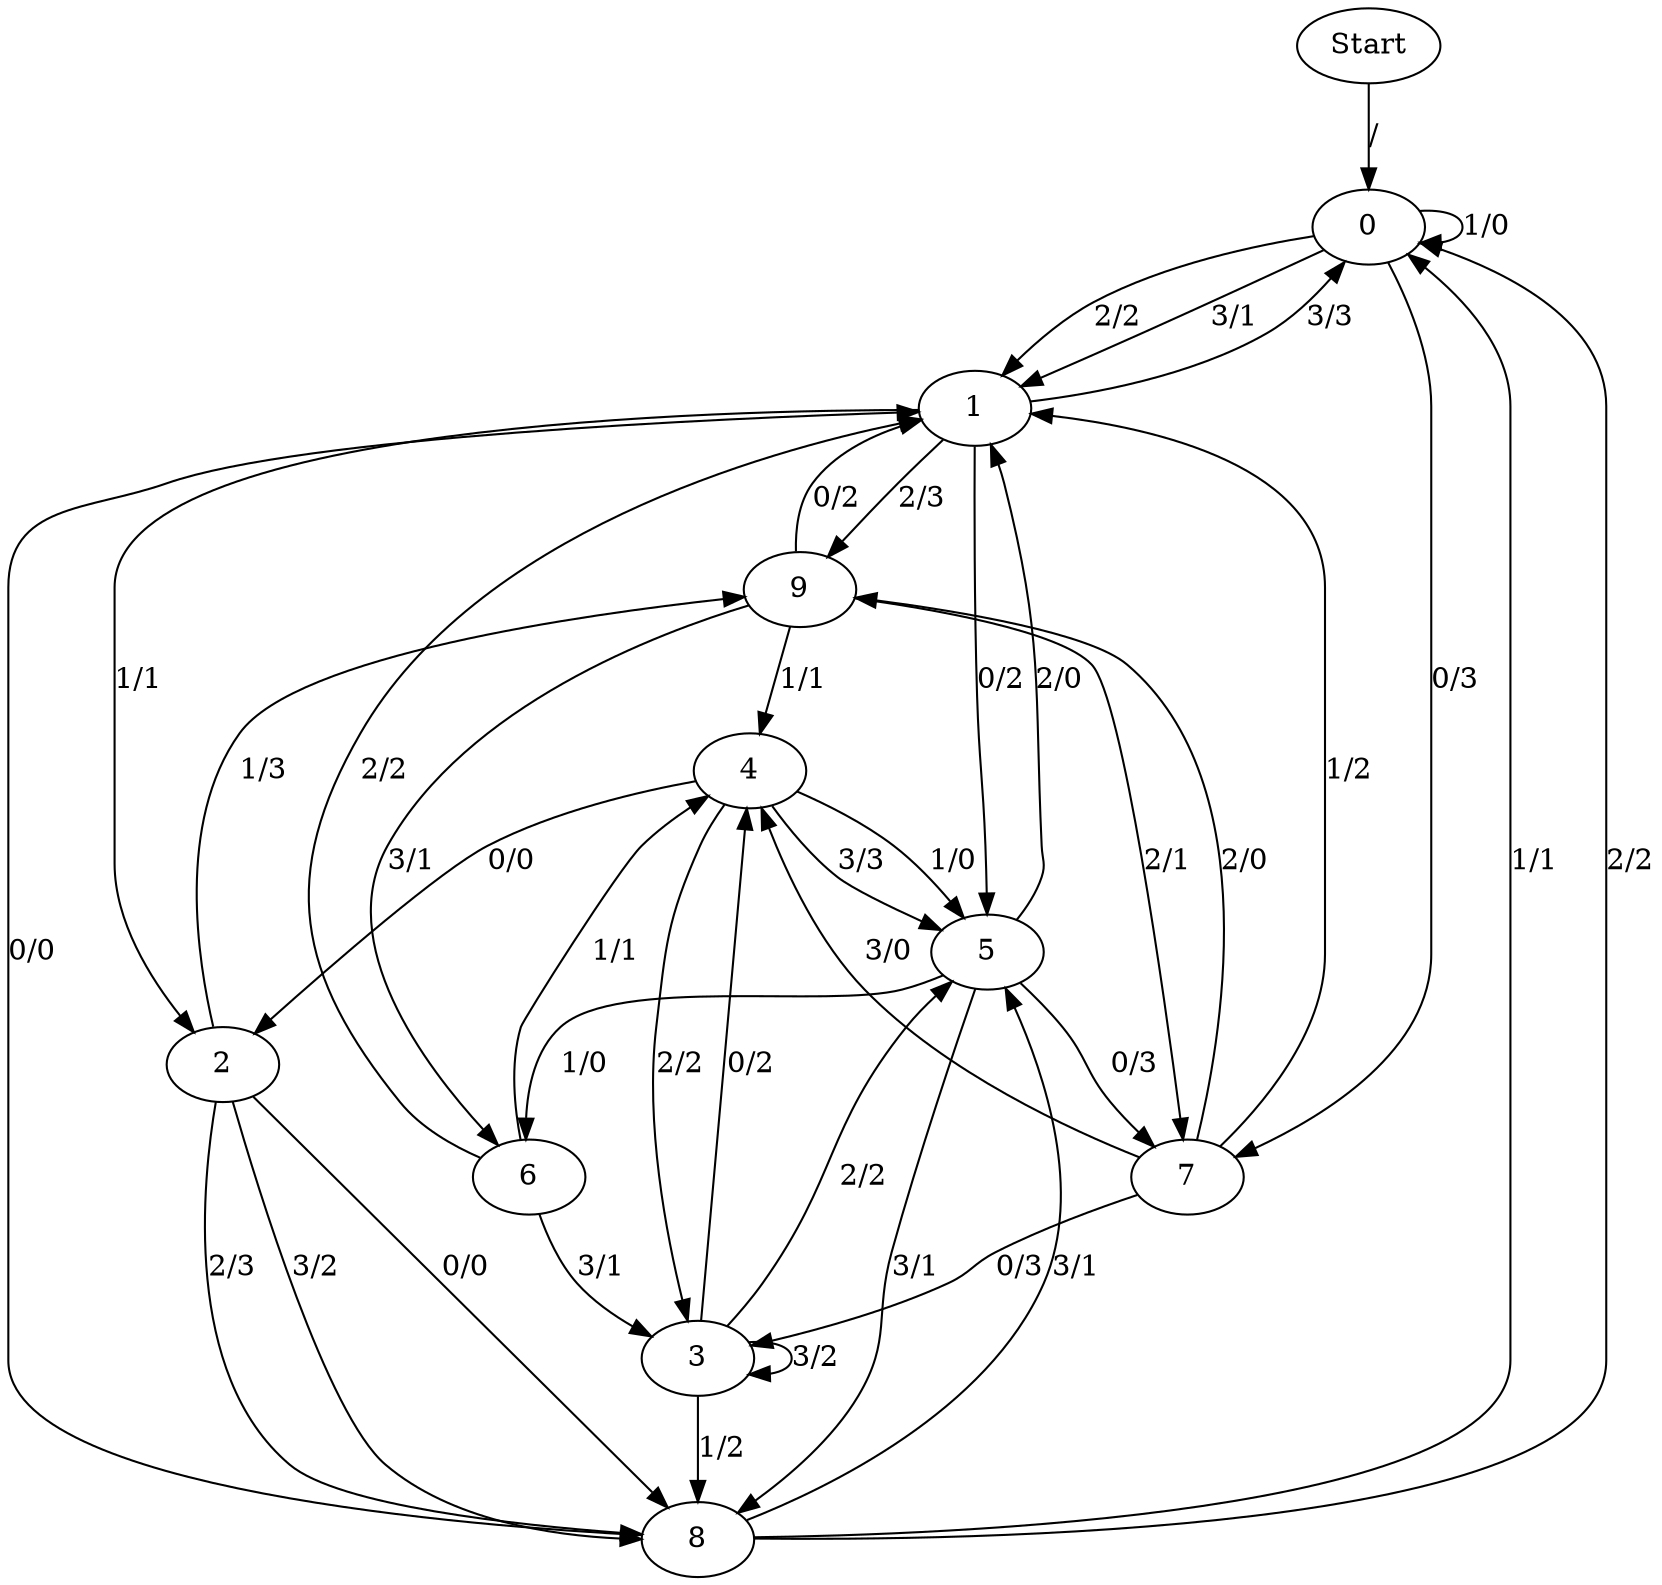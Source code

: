 digraph {
	Start -> 0 [label="/"]
	0 -> 1 [label="2/2"]
	0 -> 1 [label="3/1"]
	0 -> 7 [label="0/3"]
	0 -> 0 [label="1/0"]
	5 -> 7 [label="0/3"]
	5 -> 6 [label="1/0"]
	5 -> 1 [label="2/0"]
	5 -> 8 [label="3/1"]
	6 -> 4 [label="1/1"]
	6 -> 1 [label="2/2"]
	6 -> 3 [label="3/1"]
	4 -> 2 [label="0/0"]
	4 -> 5 [label="1/0"]
	4 -> 3 [label="2/2"]
	4 -> 5 [label="3/3"]
	2 -> 9 [label="1/3"]
	2 -> 8 [label="2/3"]
	2 -> 8 [label="3/2"]
	2 -> 8 [label="0/0"]
	8 -> 5 [label="3/1"]
	8 -> 1 [label="0/0"]
	8 -> 0 [label="1/1"]
	8 -> 0 [label="2/2"]
	1 -> 5 [label="0/2"]
	1 -> 2 [label="1/1"]
	1 -> 9 [label="2/3"]
	1 -> 0 [label="3/3"]
	9 -> 1 [label="0/2"]
	9 -> 4 [label="1/1"]
	9 -> 7 [label="2/1"]
	9 -> 6 [label="3/1"]
	7 -> 9 [label="2/0"]
	7 -> 4 [label="3/0"]
	7 -> 3 [label="0/3"]
	7 -> 1 [label="1/2"]
	3 -> 5 [label="2/2"]
	3 -> 3 [label="3/2"]
	3 -> 4 [label="0/2"]
	3 -> 8 [label="1/2"]
}